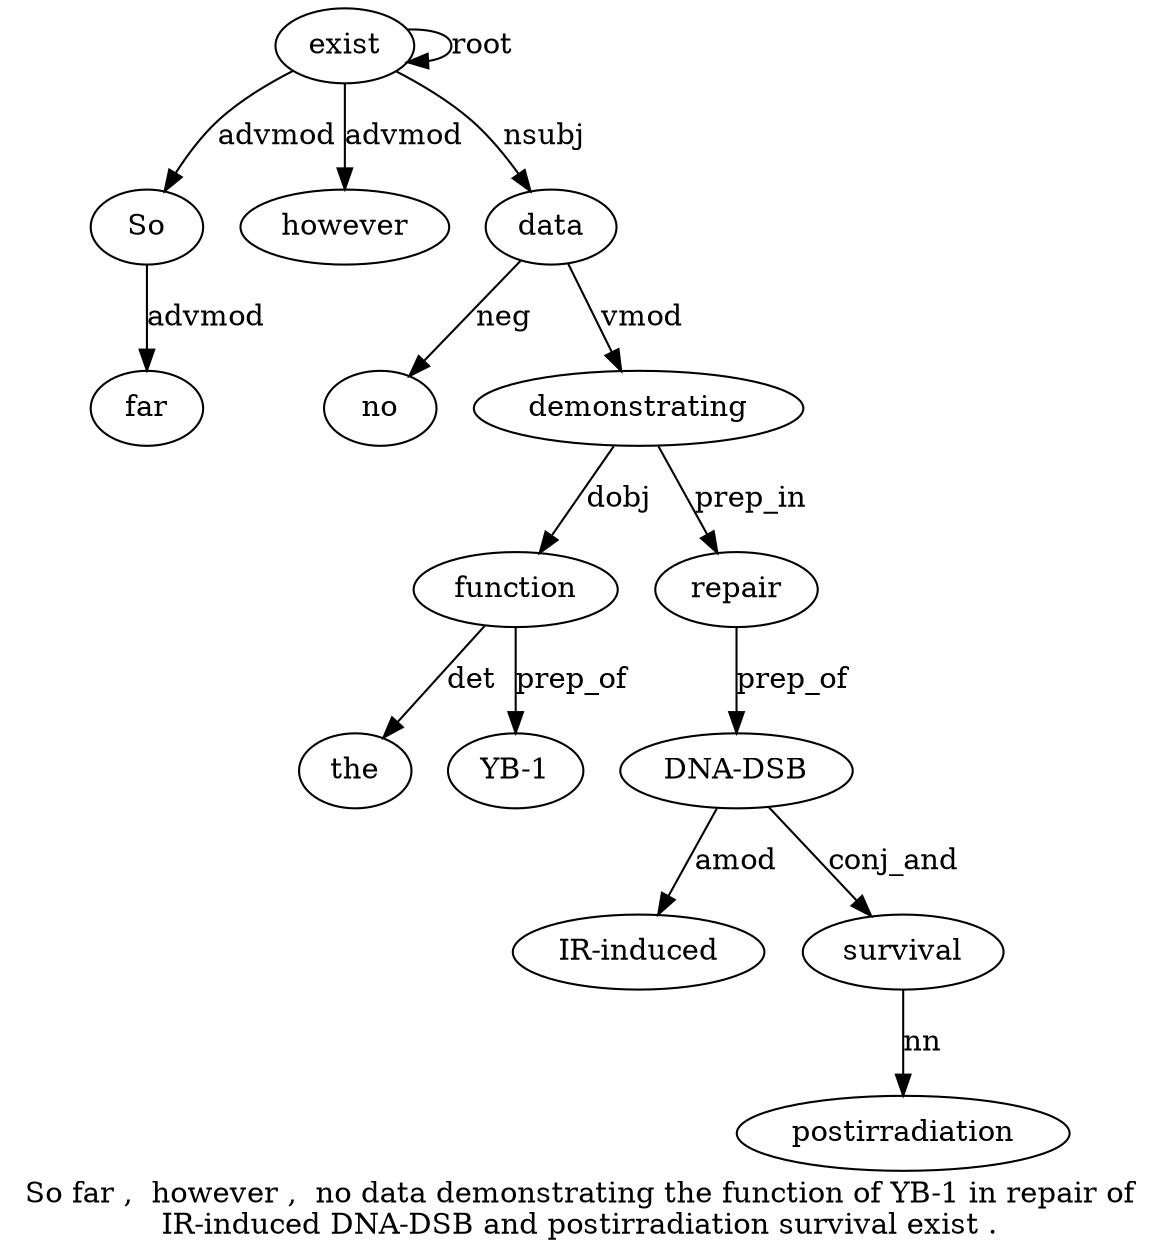 digraph "So far ,  however ,  no data demonstrating the function of YB-1 in repair of IR-induced DNA-DSB and postirradiation survival exist ." {
label="So far ,  however ,  no data demonstrating the function of YB-1 in repair of
IR-induced DNA-DSB and postirradiation survival exist .";
exist21 [style=filled, fillcolor=white, label=exist];
So1 [style=filled, fillcolor=white, label=So];
exist21 -> So1  [label=advmod];
far2 [style=filled, fillcolor=white, label=far];
So1 -> far2  [label=advmod];
however4 [style=filled, fillcolor=white, label=however];
exist21 -> however4  [label=advmod];
data7 [style=filled, fillcolor=white, label=data];
no6 [style=filled, fillcolor=white, label=no];
data7 -> no6  [label=neg];
exist21 -> data7  [label=nsubj];
demonstrating8 [style=filled, fillcolor=white, label=demonstrating];
data7 -> demonstrating8  [label=vmod];
function10 [style=filled, fillcolor=white, label=function];
the9 [style=filled, fillcolor=white, label=the];
function10 -> the9  [label=det];
demonstrating8 -> function10  [label=dobj];
"YB-12" [style=filled, fillcolor=white, label="YB-1"];
function10 -> "YB-12"  [label=prep_of];
repair14 [style=filled, fillcolor=white, label=repair];
demonstrating8 -> repair14  [label=prep_in];
"DNA-DSB17" [style=filled, fillcolor=white, label="DNA-DSB"];
"IR-induced16" [style=filled, fillcolor=white, label="IR-induced"];
"DNA-DSB17" -> "IR-induced16"  [label=amod];
repair14 -> "DNA-DSB17"  [label=prep_of];
survival20 [style=filled, fillcolor=white, label=survival];
postirradiation19 [style=filled, fillcolor=white, label=postirradiation];
survival20 -> postirradiation19  [label=nn];
"DNA-DSB17" -> survival20  [label=conj_and];
exist21 -> exist21  [label=root];
}
